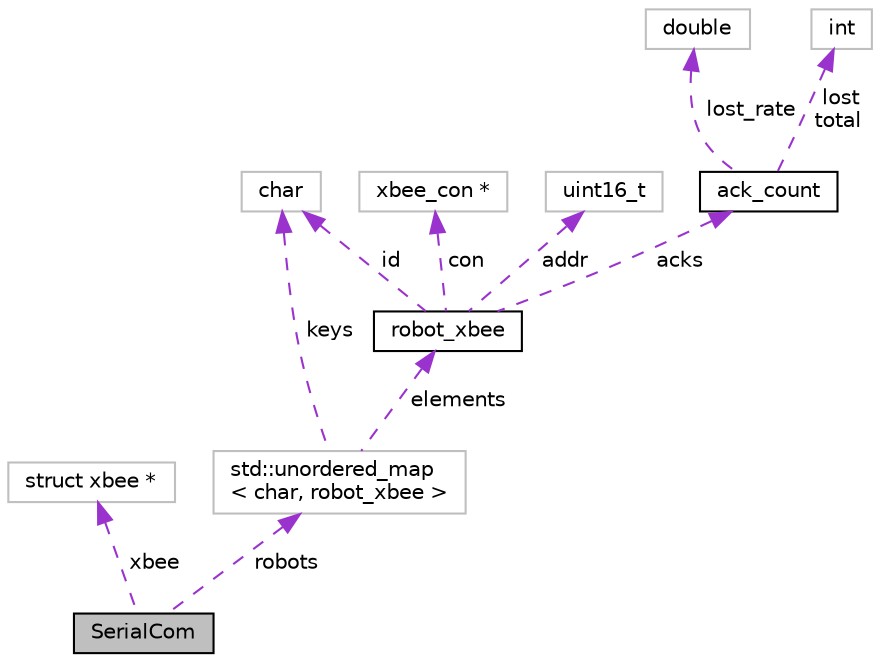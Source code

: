 digraph "SerialCom"
{
 // INTERACTIVE_SVG=YES
  edge [fontname="Helvetica",fontsize="10",labelfontname="Helvetica",labelfontsize="10"];
  node [fontname="Helvetica",fontsize="10",shape=record];
  Node1 [label="SerialCom",height=0.2,width=0.4,color="black", fillcolor="grey75", style="filled", fontcolor="black"];
  Node2 -> Node1 [dir="back",color="darkorchid3",fontsize="10",style="dashed",label=" xbee" ,fontname="Helvetica"];
  Node2 [label="struct xbee *",height=0.2,width=0.4,color="grey75", fillcolor="white", style="filled"];
  Node3 -> Node1 [dir="back",color="darkorchid3",fontsize="10",style="dashed",label=" robots" ,fontname="Helvetica"];
  Node3 [label="std::unordered_map\l\< char, robot_xbee \>",height=0.2,width=0.4,color="grey75", fillcolor="white", style="filled"];
  Node4 -> Node3 [dir="back",color="darkorchid3",fontsize="10",style="dashed",label=" keys" ,fontname="Helvetica"];
  Node4 [label="char",height=0.2,width=0.4,color="grey75", fillcolor="white", style="filled"];
  Node5 -> Node3 [dir="back",color="darkorchid3",fontsize="10",style="dashed",label=" elements" ,fontname="Helvetica"];
  Node5 [label="robot_xbee",height=0.2,width=0.4,color="black", fillcolor="white", style="filled",URL="$structrobot__xbee.html"];
  Node6 -> Node5 [dir="back",color="darkorchid3",fontsize="10",style="dashed",label=" con" ,fontname="Helvetica"];
  Node6 [label="xbee_con *",height=0.2,width=0.4,color="grey75", fillcolor="white", style="filled"];
  Node7 -> Node5 [dir="back",color="darkorchid3",fontsize="10",style="dashed",label=" addr" ,fontname="Helvetica"];
  Node7 [label="uint16_t",height=0.2,width=0.4,color="grey75", fillcolor="white", style="filled"];
  Node4 -> Node5 [dir="back",color="darkorchid3",fontsize="10",style="dashed",label=" id" ,fontname="Helvetica"];
  Node8 -> Node5 [dir="back",color="darkorchid3",fontsize="10",style="dashed",label=" acks" ,fontname="Helvetica"];
  Node8 [label="ack_count",height=0.2,width=0.4,color="black", fillcolor="white", style="filled",URL="$structack__count.html"];
  Node9 -> Node8 [dir="back",color="darkorchid3",fontsize="10",style="dashed",label=" lost_rate" ,fontname="Helvetica"];
  Node9 [label="double",height=0.2,width=0.4,color="grey75", fillcolor="white", style="filled"];
  Node10 -> Node8 [dir="back",color="darkorchid3",fontsize="10",style="dashed",label=" lost\ntotal" ,fontname="Helvetica"];
  Node10 [label="int",height=0.2,width=0.4,color="grey75", fillcolor="white", style="filled"];
}
